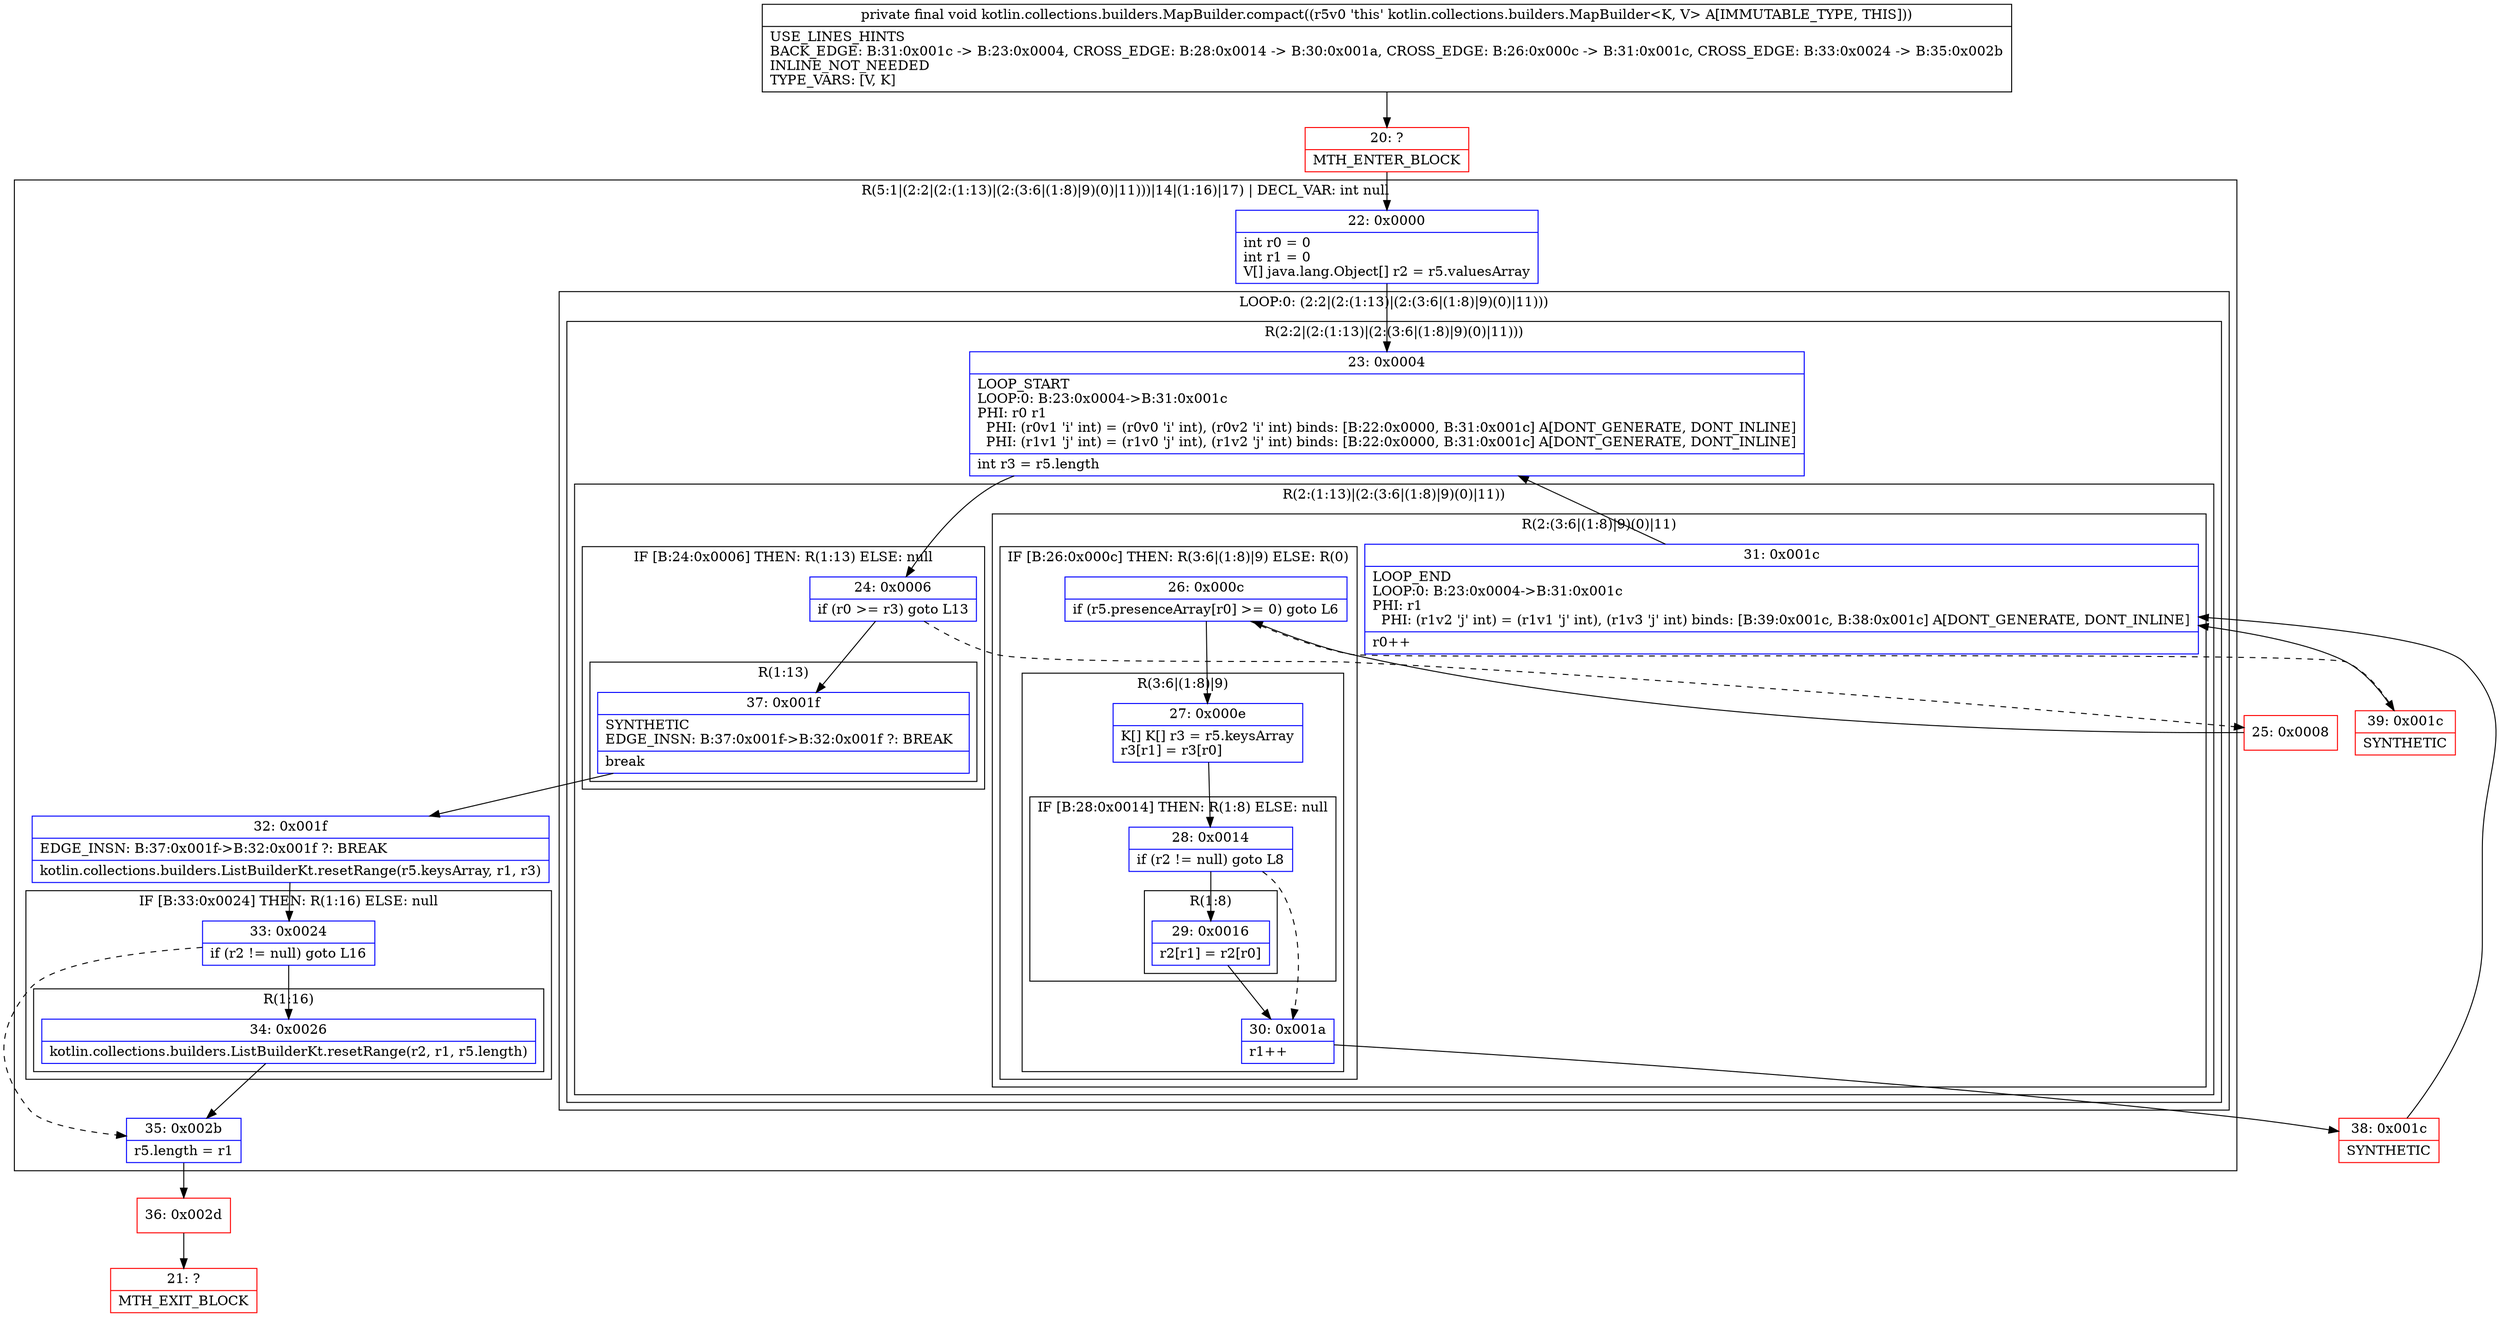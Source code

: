 digraph "CFG forkotlin.collections.builders.MapBuilder.compact()V" {
subgraph cluster_Region_242486283 {
label = "R(5:1|(2:2|(2:(1:13)|(2:(3:6|(1:8)|9)(0)|11)))|14|(1:16)|17) | DECL_VAR: int null\l";
node [shape=record,color=blue];
Node_22 [shape=record,label="{22\:\ 0x0000|int r0 = 0\lint r1 = 0\lV[] java.lang.Object[] r2 = r5.valuesArray\l}"];
subgraph cluster_LoopRegion_1863160893 {
label = "LOOP:0: (2:2|(2:(1:13)|(2:(3:6|(1:8)|9)(0)|11)))";
node [shape=record,color=blue];
subgraph cluster_Region_567144440 {
label = "R(2:2|(2:(1:13)|(2:(3:6|(1:8)|9)(0)|11)))";
node [shape=record,color=blue];
Node_23 [shape=record,label="{23\:\ 0x0004|LOOP_START\lLOOP:0: B:23:0x0004\-\>B:31:0x001c\lPHI: r0 r1 \l  PHI: (r0v1 'i' int) = (r0v0 'i' int), (r0v2 'i' int) binds: [B:22:0x0000, B:31:0x001c] A[DONT_GENERATE, DONT_INLINE]\l  PHI: (r1v1 'j' int) = (r1v0 'j' int), (r1v2 'j' int) binds: [B:22:0x0000, B:31:0x001c] A[DONT_GENERATE, DONT_INLINE]\l|int r3 = r5.length\l}"];
subgraph cluster_Region_892073037 {
label = "R(2:(1:13)|(2:(3:6|(1:8)|9)(0)|11))";
node [shape=record,color=blue];
subgraph cluster_IfRegion_1284057154 {
label = "IF [B:24:0x0006] THEN: R(1:13) ELSE: null";
node [shape=record,color=blue];
Node_24 [shape=record,label="{24\:\ 0x0006|if (r0 \>= r3) goto L13\l}"];
subgraph cluster_Region_1105440626 {
label = "R(1:13)";
node [shape=record,color=blue];
Node_37 [shape=record,label="{37\:\ 0x001f|SYNTHETIC\lEDGE_INSN: B:37:0x001f\-\>B:32:0x001f ?: BREAK  \l|break\l}"];
}
}
subgraph cluster_Region_2001536742 {
label = "R(2:(3:6|(1:8)|9)(0)|11)";
node [shape=record,color=blue];
subgraph cluster_IfRegion_170138775 {
label = "IF [B:26:0x000c] THEN: R(3:6|(1:8)|9) ELSE: R(0)";
node [shape=record,color=blue];
Node_26 [shape=record,label="{26\:\ 0x000c|if (r5.presenceArray[r0] \>= 0) goto L6\l}"];
subgraph cluster_Region_614354316 {
label = "R(3:6|(1:8)|9)";
node [shape=record,color=blue];
Node_27 [shape=record,label="{27\:\ 0x000e|K[] K[] r3 = r5.keysArray\lr3[r1] = r3[r0]\l}"];
subgraph cluster_IfRegion_350192175 {
label = "IF [B:28:0x0014] THEN: R(1:8) ELSE: null";
node [shape=record,color=blue];
Node_28 [shape=record,label="{28\:\ 0x0014|if (r2 != null) goto L8\l}"];
subgraph cluster_Region_1006306767 {
label = "R(1:8)";
node [shape=record,color=blue];
Node_29 [shape=record,label="{29\:\ 0x0016|r2[r1] = r2[r0]\l}"];
}
}
Node_30 [shape=record,label="{30\:\ 0x001a|r1++\l}"];
}
subgraph cluster_Region_1760487391 {
label = "R(0)";
node [shape=record,color=blue];
}
}
Node_31 [shape=record,label="{31\:\ 0x001c|LOOP_END\lLOOP:0: B:23:0x0004\-\>B:31:0x001c\lPHI: r1 \l  PHI: (r1v2 'j' int) = (r1v1 'j' int), (r1v3 'j' int) binds: [B:39:0x001c, B:38:0x001c] A[DONT_GENERATE, DONT_INLINE]\l|r0++\l}"];
}
}
}
}
Node_32 [shape=record,label="{32\:\ 0x001f|EDGE_INSN: B:37:0x001f\-\>B:32:0x001f ?: BREAK  \l|kotlin.collections.builders.ListBuilderKt.resetRange(r5.keysArray, r1, r3)\l}"];
subgraph cluster_IfRegion_1123770133 {
label = "IF [B:33:0x0024] THEN: R(1:16) ELSE: null";
node [shape=record,color=blue];
Node_33 [shape=record,label="{33\:\ 0x0024|if (r2 != null) goto L16\l}"];
subgraph cluster_Region_1052111306 {
label = "R(1:16)";
node [shape=record,color=blue];
Node_34 [shape=record,label="{34\:\ 0x0026|kotlin.collections.builders.ListBuilderKt.resetRange(r2, r1, r5.length)\l}"];
}
}
Node_35 [shape=record,label="{35\:\ 0x002b|r5.length = r1\l}"];
}
Node_20 [shape=record,color=red,label="{20\:\ ?|MTH_ENTER_BLOCK\l}"];
Node_25 [shape=record,color=red,label="{25\:\ 0x0008}"];
Node_38 [shape=record,color=red,label="{38\:\ 0x001c|SYNTHETIC\l}"];
Node_39 [shape=record,color=red,label="{39\:\ 0x001c|SYNTHETIC\l}"];
Node_36 [shape=record,color=red,label="{36\:\ 0x002d}"];
Node_21 [shape=record,color=red,label="{21\:\ ?|MTH_EXIT_BLOCK\l}"];
MethodNode[shape=record,label="{private final void kotlin.collections.builders.MapBuilder.compact((r5v0 'this' kotlin.collections.builders.MapBuilder\<K, V\> A[IMMUTABLE_TYPE, THIS]))  | USE_LINES_HINTS\lBACK_EDGE: B:31:0x001c \-\> B:23:0x0004, CROSS_EDGE: B:28:0x0014 \-\> B:30:0x001a, CROSS_EDGE: B:26:0x000c \-\> B:31:0x001c, CROSS_EDGE: B:33:0x0024 \-\> B:35:0x002b\lINLINE_NOT_NEEDED\lTYPE_VARS: [V, K]\l}"];
MethodNode -> Node_20;Node_22 -> Node_23;
Node_23 -> Node_24;
Node_24 -> Node_25[style=dashed];
Node_24 -> Node_37;
Node_37 -> Node_32;
Node_26 -> Node_27;
Node_26 -> Node_39[style=dashed];
Node_27 -> Node_28;
Node_28 -> Node_29;
Node_28 -> Node_30[style=dashed];
Node_29 -> Node_30;
Node_30 -> Node_38;
Node_31 -> Node_23;
Node_32 -> Node_33;
Node_33 -> Node_34;
Node_33 -> Node_35[style=dashed];
Node_34 -> Node_35;
Node_35 -> Node_36;
Node_20 -> Node_22;
Node_25 -> Node_26;
Node_38 -> Node_31;
Node_39 -> Node_31;
Node_36 -> Node_21;
}


